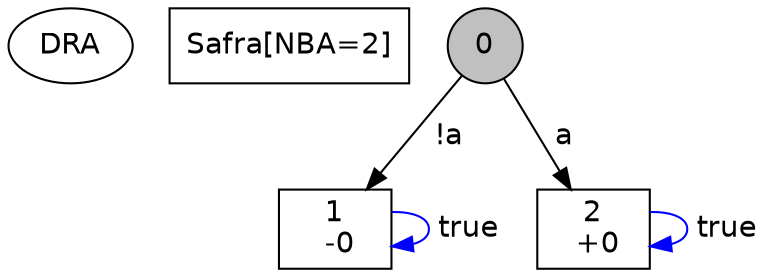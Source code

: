 digraph DRA {
 node [fontname=Helvetica]
 edge [constraints=false, fontname=Helvetica]
"type" [shape=ellipse, label="DRA"]
"comment" [shape=box, label="Safra[NBA=2]"]
"0" [label= "0", shape=circle, style=filled, color=black, fillcolor=grey]
"0" -> "1" [label=" !a"]
"0" -> "2" [label=" a"]
"1" [label= "1\n -0", shape=box]
"1" -> "1" [label=" true", color=blue]
"2" [label= "2\n +0", shape=box]
"2" -> "2" [label=" true", color=blue]
}
